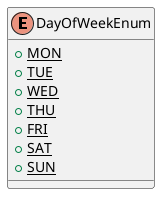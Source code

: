 @startuml

    enum DayOfWeekEnum [[DayOfWeekEnum.html]] {
        {static} +MON
        {static} +TUE
        {static} +WED
        {static} +THU
        {static} +FRI
        {static} +SAT
        {static} +SUN
    }

@enduml

